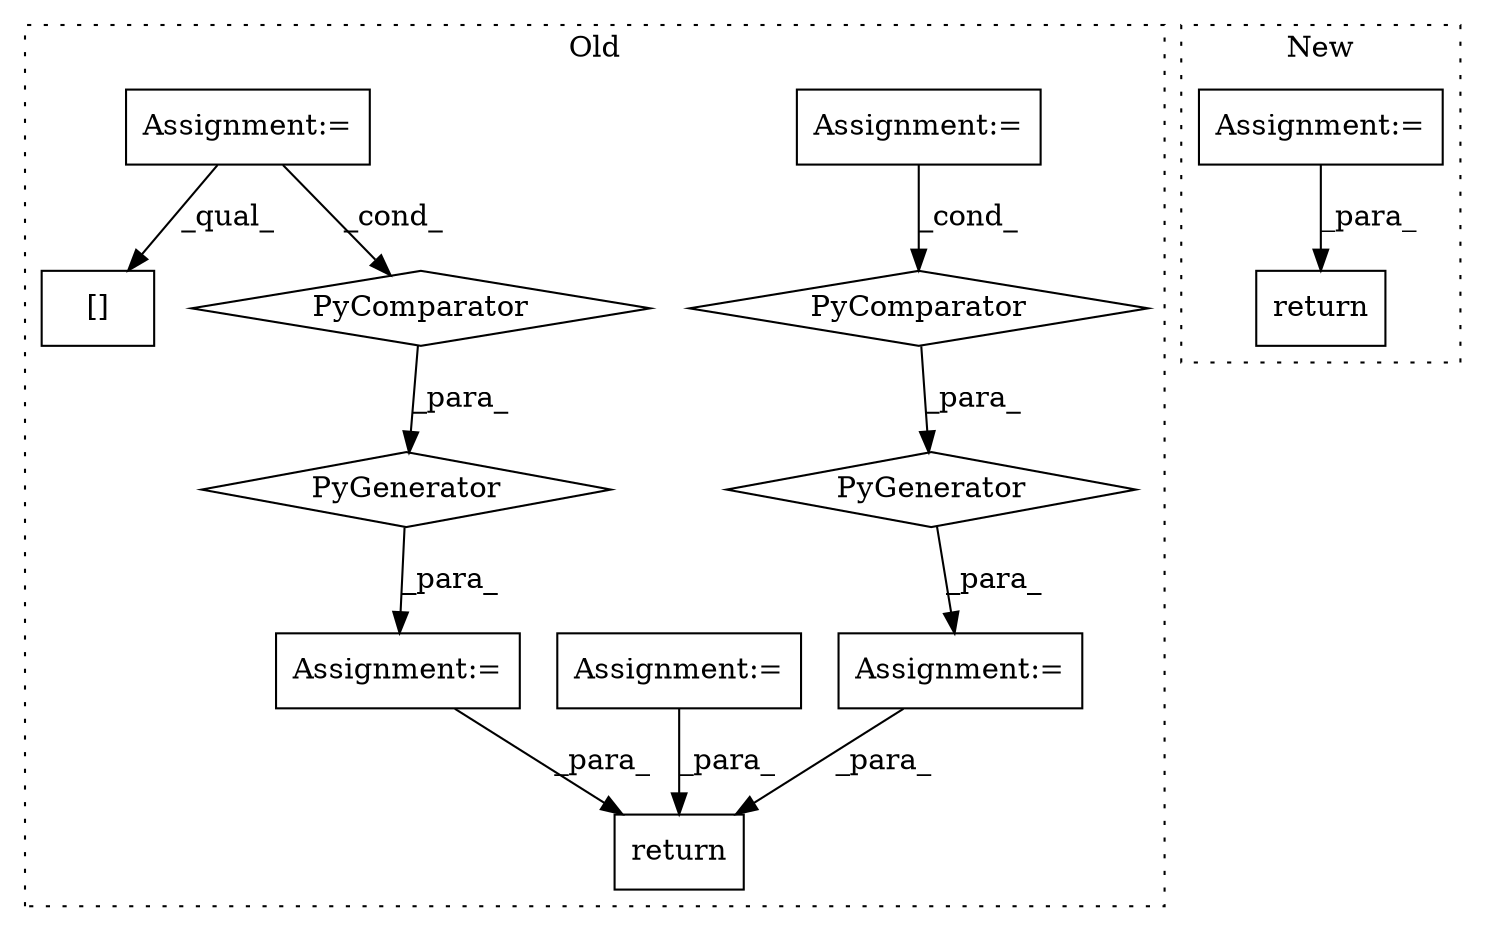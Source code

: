digraph G {
subgraph cluster0 {
1 [label="PyGenerator" a="107" s="2268" l="121" shape="diamond"];
3 [label="Assignment:=" a="7" s="2351" l="32" shape="box"];
4 [label="PyComparator" a="113" s="2351" l="32" shape="diamond"];
5 [label="return" a="41" s="2478" l="7" shape="box"];
6 [label="Assignment:=" a="7" s="2071" l="1" shape="box"];
7 [label="Assignment:=" a="7" s="2254" l="1" shape="box"];
8 [label="Assignment:=" a="7" s="2205" l="32" shape="box"];
9 [label="[]" a="2" s="2126,2145" l="13,1" shape="box"];
10 [label="Assignment:=" a="7" s="2108" l="1" shape="box"];
12 [label="PyGenerator" a="107" s="2122" l="121" shape="diamond"];
13 [label="PyComparator" a="113" s="2205" l="32" shape="diamond"];
label = "Old";
style="dotted";
}
subgraph cluster1 {
2 [label="return" a="41" s="2360" l="12" shape="box"];
11 [label="Assignment:=" a="7" s="2056" l="1" shape="box"];
label = "New";
style="dotted";
}
1 -> 7 [label="_para_"];
3 -> 4 [label="_cond_"];
4 -> 1 [label="_para_"];
6 -> 5 [label="_para_"];
7 -> 5 [label="_para_"];
8 -> 9 [label="_qual_"];
8 -> 13 [label="_cond_"];
10 -> 5 [label="_para_"];
11 -> 2 [label="_para_"];
12 -> 10 [label="_para_"];
13 -> 12 [label="_para_"];
}